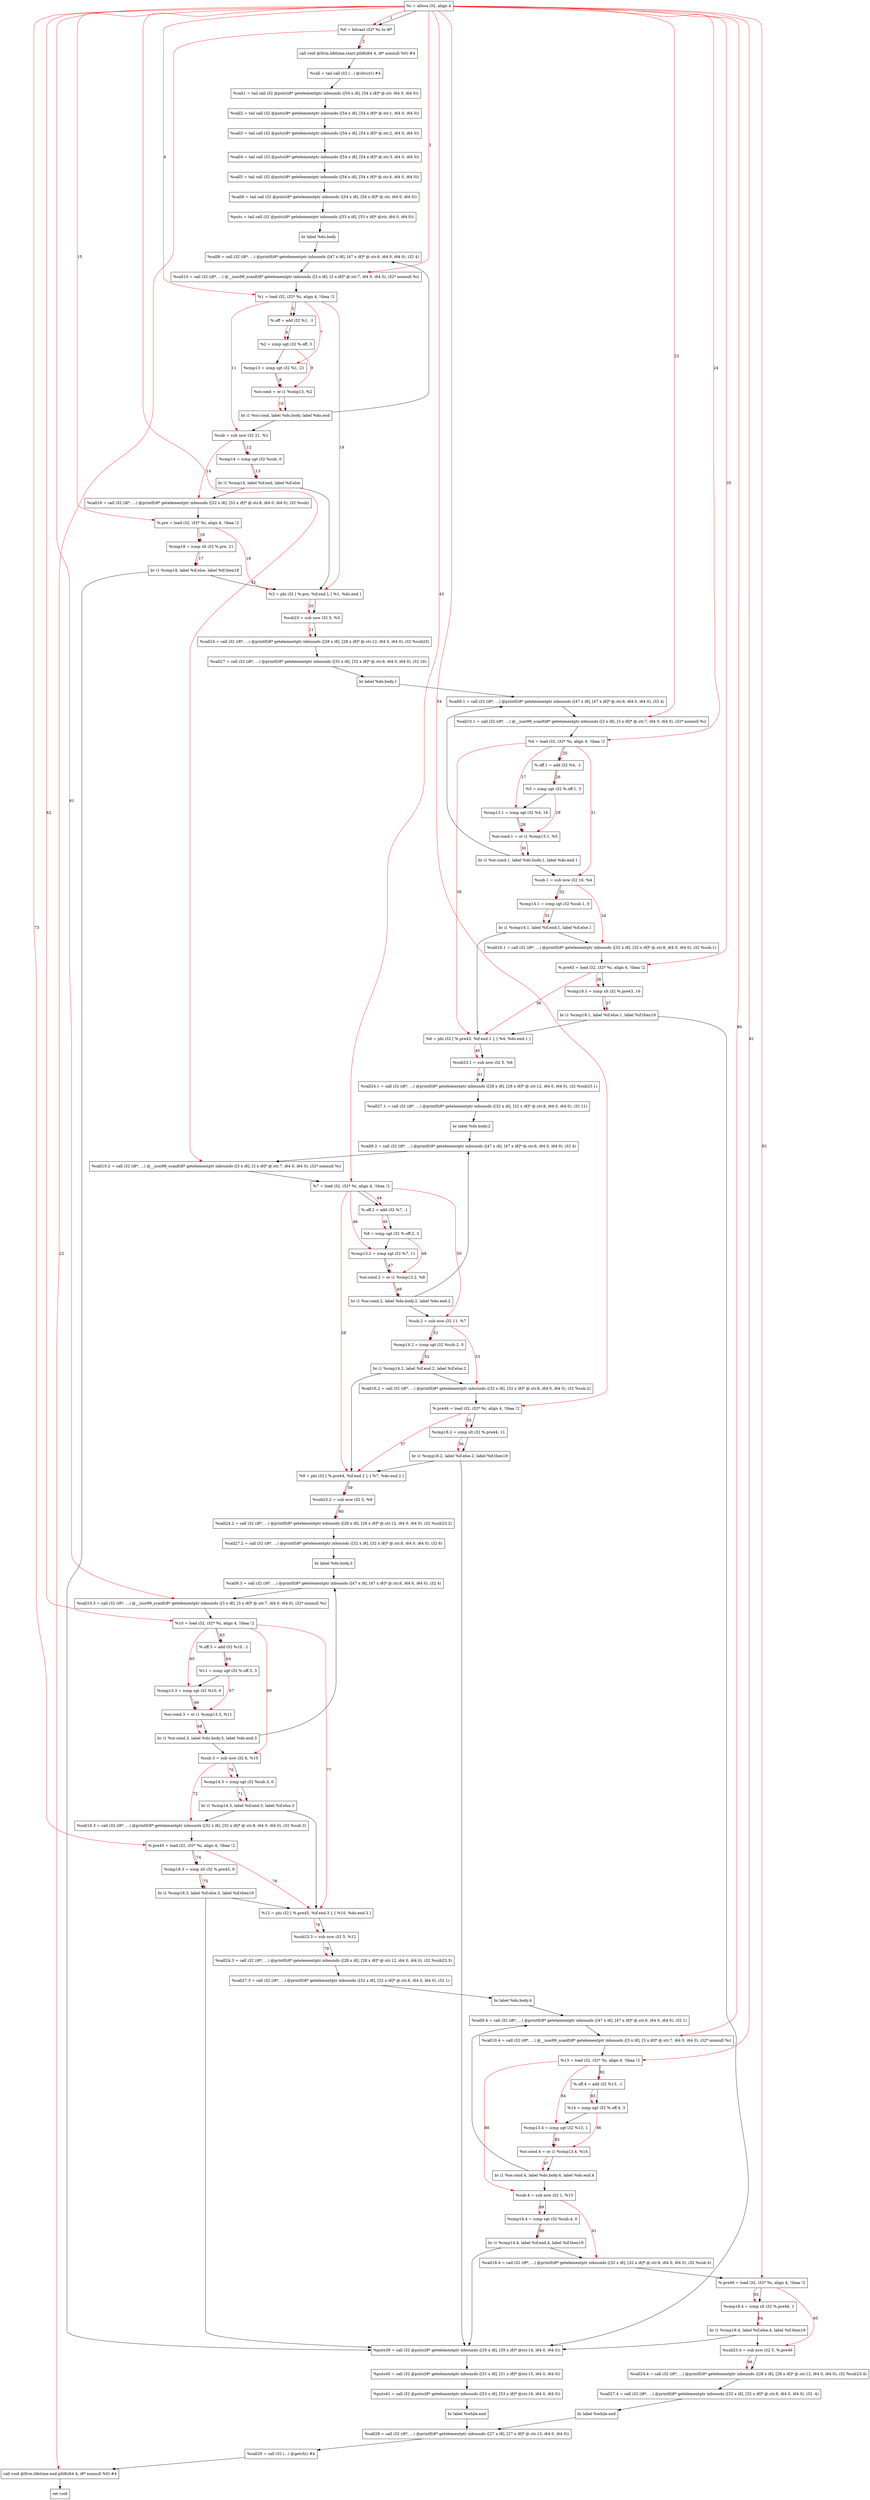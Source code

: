 digraph "CDFG for'func' function" {
	Node0x55e26b0f7cf8[shape=record, label="  %i = alloca i32, align 4"]
	Node0x55e26b0f83b8[shape=record, label="  %0 = bitcast i32* %i to i8*"]
	Node0x55e26b0f8818[shape=record, label="  call void @llvm.lifetime.start.p0i8(i64 4, i8* nonnull %0) #4"]
	Node0x55e26b0f8978[shape=record, label="  %call = tail call i32 (...) @clrscr() #4"]
	Node0x55e26b0f8de0[shape=record, label="  %call1 = tail call i32 @puts(i8* getelementptr inbounds ([54 x i8], [54 x i8]* @.str, i64 0, i64 0))"]
	Node0x55e26b0f8f70[shape=record, label="  %call2 = tail call i32 @puts(i8* getelementptr inbounds ([54 x i8], [54 x i8]* @.str.1, i64 0, i64 0))"]
	Node0x55e26b0f90e0[shape=record, label="  %call3 = tail call i32 @puts(i8* getelementptr inbounds ([54 x i8], [54 x i8]* @.str.2, i64 0, i64 0))"]
	Node0x55e26b0f9250[shape=record, label="  %call4 = tail call i32 @puts(i8* getelementptr inbounds ([54 x i8], [54 x i8]* @.str.3, i64 0, i64 0))"]
	Node0x55e26b0f93c0[shape=record, label="  %call5 = tail call i32 @puts(i8* getelementptr inbounds ([54 x i8], [54 x i8]* @.str.4, i64 0, i64 0))"]
	Node0x55e26b0f94b0[shape=record, label="  %call6 = tail call i32 @puts(i8* getelementptr inbounds ([54 x i8], [54 x i8]* @.str, i64 0, i64 0))"]
	Node0x55e26b0f9620[shape=record, label="  %puts = tail call i32 @puts(i8* getelementptr inbounds ([53 x i8], [53 x i8]* @str, i64 0, i64 0))"]
	Node0x55e26b0f97a8[shape=record, label="  br label %do.body"]
	Node0x55e26b0f9938[shape=record, label="  %call9 = call i32 (i8*, ...) @printf(i8* getelementptr inbounds ([47 x i8], [47 x i8]* @.str.6, i64 0, i64 0), i32 4)"]
	Node0x55e26b0f9ba8[shape=record, label="  %call10 = call i32 (i8*, ...) @__isoc99_scanf(i8* getelementptr inbounds ([3 x i8], [3 x i8]* @.str.7, i64 0, i64 0), i32* nonnull %i)"]
	Node0x55e26b0f9e08[shape=record, label="  %1 = load i32, i32* %i, align 4, !tbaa !2"]
	Node0x55e26b0fad80[shape=record, label="  %.off = add i32 %1, -1"]
	Node0x55e26b0fae20[shape=record, label="  %2 = icmp ugt i32 %.off, 3"]
	Node0x55e26b0faef0[shape=record, label="  %cmp13 = icmp sgt i32 %1, 21"]
	Node0x55e26b0faf60[shape=record, label="  %or.cond = or i1 %cmp13, %2"]
	Node0x55e26b0fb0d8[shape=record, label="  br i1 %or.cond, label %do.body, label %do.end"]
	Node0x55e26b0fb150[shape=record, label="  %sub = sub nsw i32 21, %1"]
	Node0x55e26b0fb210[shape=record, label="  %cmp14 = icmp sgt i32 %sub, 0"]
	Node0x55e26b0fb3f8[shape=record, label="  br i1 %cmp14, label %if.end, label %if.else"]
	Node0x55e26b0fb528[shape=record, label="  %call16 = call i32 (i8*, ...) @printf(i8* getelementptr inbounds ([32 x i8], [32 x i8]* @.str.8, i64 0, i64 0), i32 %sub)"]
	Node0x55e26b0fb048[shape=record, label="  %.pre = load i32, i32* %i, align 4, !tbaa !2"]
	Node0x55e26b0fbc30[shape=record, label="  %cmp18 = icmp slt i32 %.pre, 21"]
	Node0x55e26b0fc0d8[shape=record, label="  br i1 %cmp18, label %if.else, label %if.then19"]
	Node0x55e26b0fc1f0[shape=record, label="  %puts39 = call i32 @puts(i8* getelementptr inbounds ([35 x i8], [35 x i8]* @str.14, i64 0, i64 0))"]
	Node0x55e26b0fc360[shape=record, label="  %puts40 = call i32 @puts(i8* getelementptr inbounds ([31 x i8], [31 x i8]* @str.15, i64 0, i64 0))"]
	Node0x55e26b0fc4d0[shape=record, label="  %puts41 = call i32 @puts(i8* getelementptr inbounds ([53 x i8], [53 x i8]* @str.16, i64 0, i64 0))"]
	Node0x55e26b0fce18[shape=record, label="  br label %while.end"]
	Node0x55e26b0fce68[shape=record, label="  %3 = phi i32 [ %.pre, %if.end ], [ %1, %do.end ]"]
	Node0x55e26b0fcf60[shape=record, label="  %sub23 = sub nsw i32 5, %3"]
	Node0x55e26b0fd0a8[shape=record, label="  %call24 = call i32 (i8*, ...) @printf(i8* getelementptr inbounds ([28 x i8], [28 x i8]* @.str.12, i64 0, i64 0), i32 %sub23)"]
	Node0x55e26b0fd1e8[shape=record, label="  %call27 = call i32 (i8*, ...) @printf(i8* getelementptr inbounds ([32 x i8], [32 x i8]* @.str.8, i64 0, i64 0), i32 16)"]
	Node0x55e26b0fd328[shape=record, label="  br label %do.body.1"]
	Node0x55e26b0fd440[shape=record, label="  %call28 = call i32 (i8*, ...) @printf(i8* getelementptr inbounds ([27 x i8], [27 x i8]* @.str.13, i64 0, i64 0))"]
	Node0x55e26b0fd5f8[shape=record, label="  %call29 = call i32 (...) @getch() #4"]
	Node0x55e26b0fd8e8[shape=record, label="  call void @llvm.lifetime.end.p0i8(i64 4, i8* nonnull %0) #4"]
	Node0x55e26b0fd990[shape=record, label="  ret void"]
	Node0x55e26b0fda18[shape=record, label="  %call9.1 = call i32 (i8*, ...) @printf(i8* getelementptr inbounds ([47 x i8], [47 x i8]* @.str.6, i64 0, i64 0), i32 4)"]
	Node0x55e26b0fdb28[shape=record, label="  %call10.1 = call i32 (i8*, ...) @__isoc99_scanf(i8* getelementptr inbounds ([3 x i8], [3 x i8]* @.str.7, i64 0, i64 0), i32* nonnull %i)"]
	Node0x55e26b0fb368[shape=record, label="  %4 = load i32, i32* %i, align 4, !tbaa !2"]
	Node0x55e26b0fdc50[shape=record, label="  %.off.1 = add i32 %4, -1"]
	Node0x55e26b0fdcc0[shape=record, label="  %5 = icmp ugt i32 %.off.1, 3"]
	Node0x55e26b0fdd30[shape=record, label="  %cmp13.1 = icmp sgt i32 %4, 16"]
	Node0x55e26b0fddc0[shape=record, label="  %or.cond.1 = or i1 %cmp13.1, %5"]
	Node0x55e26b0fdf28[shape=record, label="  br i1 %or.cond.1, label %do.body.1, label %do.end.1"]
	Node0x55e26b0fdfa0[shape=record, label="  %sub.1 = sub nsw i32 16, %4"]
	Node0x55e26b0fe030[shape=record, label="  %cmp14.1 = icmp sgt i32 %sub.1, 0"]
	Node0x55e26b0fe238[shape=record, label="  br i1 %cmp14.1, label %if.end.1, label %if.else.1"]
	Node0x55e26b0fe2e8[shape=record, label="  %call16.1 = call i32 (i8*, ...) @printf(i8* getelementptr inbounds ([32 x i8], [32 x i8]* @.str.8, i64 0, i64 0), i32 %sub.1)"]
	Node0x55e26b0fde98[shape=record, label="  %.pre43 = load i32, i32* %i, align 4, !tbaa !2"]
	Node0x55e26b0fe3f0[shape=record, label="  %cmp18.1 = icmp slt i32 %.pre43, 16"]
	Node0x55e26b0fe498[shape=record, label="  br i1 %cmp18.1, label %if.else.1, label %if.then19"]
	Node0x55e26b0fe4e8[shape=record, label="  %6 = phi i32 [ %.pre43, %if.end.1 ], [ %4, %do.end.1 ]"]
	Node0x55e26b0fe5b0[shape=record, label="  %sub23.1 = sub nsw i32 5, %6"]
	Node0x55e26b0fec98[shape=record, label="  %call24.1 = call i32 (i8*, ...) @printf(i8* getelementptr inbounds ([28 x i8], [28 x i8]* @.str.12, i64 0, i64 0), i32 %sub23.1)"]
	Node0x55e26b0fede8[shape=record, label="  %call27.1 = call i32 (i8*, ...) @printf(i8* getelementptr inbounds ([32 x i8], [32 x i8]* @.str.8, i64 0, i64 0), i32 11)"]
	Node0x55e26b0fef58[shape=record, label="  br label %do.body.2"]
	Node0x55e26b0fefe8[shape=record, label="  %call9.2 = call i32 (i8*, ...) @printf(i8* getelementptr inbounds ([47 x i8], [47 x i8]* @.str.6, i64 0, i64 0), i32 4)"]
	Node0x55e26b0ff0f8[shape=record, label="  %call10.2 = call i32 (i8*, ...) @__isoc99_scanf(i8* getelementptr inbounds ([3 x i8], [3 x i8]* @.str.7, i64 0, i64 0), i32* nonnull %i)"]
	Node0x55e26b0fe1a8[shape=record, label="  %7 = load i32, i32* %i, align 4, !tbaa !2"]
	Node0x55e26b0ff200[shape=record, label="  %.off.2 = add i32 %7, -1"]
	Node0x55e26b0ff270[shape=record, label="  %8 = icmp ugt i32 %.off.2, 3"]
	Node0x55e26b0ff370[shape=record, label="  %cmp13.2 = icmp sgt i32 %7, 11"]
	Node0x55e26b0ff400[shape=record, label="  %or.cond.2 = or i1 %cmp13.2, %8"]
	Node0x55e26b0ff548[shape=record, label="  br i1 %or.cond.2, label %do.body.2, label %do.end.2"]
	Node0x55e26b0ff5c0[shape=record, label="  %sub.2 = sub nsw i32 11, %7"]
	Node0x55e26b0ff650[shape=record, label="  %cmp14.2 = icmp sgt i32 %sub.2, 0"]
	Node0x55e26b0ff858[shape=record, label="  br i1 %cmp14.2, label %if.end.2, label %if.else.2"]
	Node0x55e26b0ff908[shape=record, label="  %call16.2 = call i32 (i8*, ...) @printf(i8* getelementptr inbounds ([32 x i8], [32 x i8]* @.str.8, i64 0, i64 0), i32 %sub.2)"]
	Node0x55e26b0ff4b8[shape=record, label="  %.pre44 = load i32, i32* %i, align 4, !tbaa !2"]
	Node0x55e26b0ffa10[shape=record, label="  %cmp18.2 = icmp slt i32 %.pre44, 11"]
	Node0x55e26b0ffab8[shape=record, label="  br i1 %cmp18.2, label %if.else.2, label %if.then19"]
	Node0x55e26b0ffb08[shape=record, label="  %9 = phi i32 [ %.pre44, %if.end.2 ], [ %7, %do.end.2 ]"]
	Node0x55e26b0ffbd0[shape=record, label="  %sub23.2 = sub nsw i32 5, %9"]
	Node0x55e26b0ffc98[shape=record, label="  %call24.2 = call i32 (i8*, ...) @printf(i8* getelementptr inbounds ([28 x i8], [28 x i8]* @.str.12, i64 0, i64 0), i32 %sub23.2)"]
	Node0x55e26b0ffde8[shape=record, label="  %call27.2 = call i32 (i8*, ...) @printf(i8* getelementptr inbounds ([32 x i8], [32 x i8]* @.str.8, i64 0, i64 0), i32 6)"]
	Node0x55e26b0fff58[shape=record, label="  br label %do.body.3"]
	Node0x55e26b0fffe8[shape=record, label="  %call9.3 = call i32 (i8*, ...) @printf(i8* getelementptr inbounds ([47 x i8], [47 x i8]* @.str.6, i64 0, i64 0), i32 4)"]
	Node0x55e26b1000f8[shape=record, label="  %call10.3 = call i32 (i8*, ...) @__isoc99_scanf(i8* getelementptr inbounds ([3 x i8], [3 x i8]* @.str.7, i64 0, i64 0), i32* nonnull %i)"]
	Node0x55e26b0ff7c8[shape=record, label="  %10 = load i32, i32* %i, align 4, !tbaa !2"]
	Node0x55e26b100200[shape=record, label="  %.off.3 = add i32 %10, -1"]
	Node0x55e26b100270[shape=record, label="  %11 = icmp ugt i32 %.off.3, 3"]
	Node0x55e26b1002e0[shape=record, label="  %cmp13.3 = icmp sgt i32 %10, 6"]
	Node0x55e26b100370[shape=record, label="  %or.cond.3 = or i1 %cmp13.3, %11"]
	Node0x55e26b0fc698[shape=record, label="  br i1 %or.cond.3, label %do.body.3, label %do.end.3"]
	Node0x55e26b0fc710[shape=record, label="  %sub.3 = sub nsw i32 6, %10"]
	Node0x55e26b0fc7a0[shape=record, label="  %cmp14.3 = icmp sgt i32 %sub.3, 0"]
	Node0x55e26b0fc9a8[shape=record, label="  br i1 %cmp14.3, label %if.end.3, label %if.else.3"]
	Node0x55e26b0fca58[shape=record, label="  %call16.3 = call i32 (i8*, ...) @printf(i8* getelementptr inbounds ([32 x i8], [32 x i8]* @.str.8, i64 0, i64 0), i32 %sub.3)"]
	Node0x55e26b0fc608[shape=record, label="  %.pre45 = load i32, i32* %i, align 4, !tbaa !2"]
	Node0x55e26b0fcb60[shape=record, label="  %cmp18.3 = icmp slt i32 %.pre45, 6"]
	Node0x55e26b0fcc08[shape=record, label="  br i1 %cmp18.3, label %if.else.3, label %if.then19"]
	Node0x55e26b0fcc58[shape=record, label="  %12 = phi i32 [ %.pre45, %if.end.3 ], [ %10, %do.end.3 ]"]
	Node0x55e26b0fcd20[shape=record, label="  %sub23.3 = sub nsw i32 5, %12"]
	Node0x55e26b101458[shape=record, label="  %call24.3 = call i32 (i8*, ...) @printf(i8* getelementptr inbounds ([28 x i8], [28 x i8]* @.str.12, i64 0, i64 0), i32 %sub23.3)"]
	Node0x55e26b101578[shape=record, label="  %call27.3 = call i32 (i8*, ...) @printf(i8* getelementptr inbounds ([32 x i8], [32 x i8]* @.str.8, i64 0, i64 0), i32 1)"]
	Node0x55e26b1016e8[shape=record, label="  br label %do.body.4"]
	Node0x55e26b101778[shape=record, label="  %call9.4 = call i32 (i8*, ...) @printf(i8* getelementptr inbounds ([47 x i8], [47 x i8]* @.str.6, i64 0, i64 0), i32 1)"]
	Node0x55e26b101888[shape=record, label="  %call10.4 = call i32 (i8*, ...) @__isoc99_scanf(i8* getelementptr inbounds ([3 x i8], [3 x i8]* @.str.7, i64 0, i64 0), i32* nonnull %i)"]
	Node0x55e26b0fc918[shape=record, label="  %13 = load i32, i32* %i, align 4, !tbaa !2"]
	Node0x55e26b101990[shape=record, label="  %.off.4 = add i32 %13, -1"]
	Node0x55e26b101a00[shape=record, label="  %14 = icmp ugt i32 %.off.4, 3"]
	Node0x55e26b101a70[shape=record, label="  %cmp13.4 = icmp sgt i32 %13, 1"]
	Node0x55e26b101b00[shape=record, label="  %or.cond.4 = or i1 %cmp13.4, %14"]
	Node0x55e26b101c98[shape=record, label="  br i1 %or.cond.4, label %do.body.4, label %do.end.4"]
	Node0x55e26b101d10[shape=record, label="  %sub.4 = sub nsw i32 1, %13"]
	Node0x55e26b101da0[shape=record, label="  %cmp14.4 = icmp sgt i32 %sub.4, 0"]
	Node0x55e26b101ec8[shape=record, label="  br i1 %cmp14.4, label %if.end.4, label %if.then19"]
	Node0x55e26b101f78[shape=record, label="  %call16.4 = call i32 (i8*, ...) @printf(i8* getelementptr inbounds ([32 x i8], [32 x i8]* @.str.8, i64 0, i64 0), i32 %sub.4)"]
	Node0x55e26b101c08[shape=record, label="  %.pre46 = load i32, i32* %i, align 4, !tbaa !2"]
	Node0x55e26b0fe640[shape=record, label="  %cmp18.4 = icmp slt i32 %.pre46, 1"]
	Node0x55e26b0fe7c8[shape=record, label="  br i1 %cmp18.4, label %if.else.4, label %if.then19"]
	Node0x55e26b0fe840[shape=record, label="  %sub23.4 = sub nsw i32 5, %.pre46"]
	Node0x55e26b0fe908[shape=record, label="  %call24.4 = call i32 (i8*, ...) @printf(i8* getelementptr inbounds ([28 x i8], [28 x i8]* @.str.12, i64 0, i64 0), i32 %sub23.4)"]
	Node0x55e26b0fea58[shape=record, label="  %call27.4 = call i32 (i8*, ...) @printf(i8* getelementptr inbounds ([32 x i8], [32 x i8]* @.str.8, i64 0, i64 0), i32 -4)"]
	Node0x55e26b0fe738[shape=record, label="  br label %while.end"]
	Node0x55e26b0f7cf8 -> Node0x55e26b0f83b8
	Node0x55e26b0f83b8 -> Node0x55e26b0f8818
	Node0x55e26b0f8818 -> Node0x55e26b0f8978
	Node0x55e26b0f8978 -> Node0x55e26b0f8de0
	Node0x55e26b0f8de0 -> Node0x55e26b0f8f70
	Node0x55e26b0f8f70 -> Node0x55e26b0f90e0
	Node0x55e26b0f90e0 -> Node0x55e26b0f9250
	Node0x55e26b0f9250 -> Node0x55e26b0f93c0
	Node0x55e26b0f93c0 -> Node0x55e26b0f94b0
	Node0x55e26b0f94b0 -> Node0x55e26b0f9620
	Node0x55e26b0f9620 -> Node0x55e26b0f97a8
	Node0x55e26b0f97a8 -> Node0x55e26b0f9938
	Node0x55e26b0f9938 -> Node0x55e26b0f9ba8
	Node0x55e26b0f9ba8 -> Node0x55e26b0f9e08
	Node0x55e26b0f9e08 -> Node0x55e26b0fad80
	Node0x55e26b0fad80 -> Node0x55e26b0fae20
	Node0x55e26b0fae20 -> Node0x55e26b0faef0
	Node0x55e26b0faef0 -> Node0x55e26b0faf60
	Node0x55e26b0faf60 -> Node0x55e26b0fb0d8
	Node0x55e26b0fb0d8 -> Node0x55e26b0f9938
	Node0x55e26b0fb0d8 -> Node0x55e26b0fb150
	Node0x55e26b0fb150 -> Node0x55e26b0fb210
	Node0x55e26b0fb210 -> Node0x55e26b0fb3f8
	Node0x55e26b0fb3f8 -> Node0x55e26b0fb528
	Node0x55e26b0fb3f8 -> Node0x55e26b0fce68
	Node0x55e26b0fb528 -> Node0x55e26b0fb048
	Node0x55e26b0fb048 -> Node0x55e26b0fbc30
	Node0x55e26b0fbc30 -> Node0x55e26b0fc0d8
	Node0x55e26b0fc0d8 -> Node0x55e26b0fce68
	Node0x55e26b0fc0d8 -> Node0x55e26b0fc1f0
	Node0x55e26b0fc1f0 -> Node0x55e26b0fc360
	Node0x55e26b0fc360 -> Node0x55e26b0fc4d0
	Node0x55e26b0fc4d0 -> Node0x55e26b0fce18
	Node0x55e26b0fce18 -> Node0x55e26b0fd440
	Node0x55e26b0fce68 -> Node0x55e26b0fcf60
	Node0x55e26b0fcf60 -> Node0x55e26b0fd0a8
	Node0x55e26b0fd0a8 -> Node0x55e26b0fd1e8
	Node0x55e26b0fd1e8 -> Node0x55e26b0fd328
	Node0x55e26b0fd328 -> Node0x55e26b0fda18
	Node0x55e26b0fd440 -> Node0x55e26b0fd5f8
	Node0x55e26b0fd5f8 -> Node0x55e26b0fd8e8
	Node0x55e26b0fd8e8 -> Node0x55e26b0fd990
	Node0x55e26b0fda18 -> Node0x55e26b0fdb28
	Node0x55e26b0fdb28 -> Node0x55e26b0fb368
	Node0x55e26b0fb368 -> Node0x55e26b0fdc50
	Node0x55e26b0fdc50 -> Node0x55e26b0fdcc0
	Node0x55e26b0fdcc0 -> Node0x55e26b0fdd30
	Node0x55e26b0fdd30 -> Node0x55e26b0fddc0
	Node0x55e26b0fddc0 -> Node0x55e26b0fdf28
	Node0x55e26b0fdf28 -> Node0x55e26b0fda18
	Node0x55e26b0fdf28 -> Node0x55e26b0fdfa0
	Node0x55e26b0fdfa0 -> Node0x55e26b0fe030
	Node0x55e26b0fe030 -> Node0x55e26b0fe238
	Node0x55e26b0fe238 -> Node0x55e26b0fe2e8
	Node0x55e26b0fe238 -> Node0x55e26b0fe4e8
	Node0x55e26b0fe2e8 -> Node0x55e26b0fde98
	Node0x55e26b0fde98 -> Node0x55e26b0fe3f0
	Node0x55e26b0fe3f0 -> Node0x55e26b0fe498
	Node0x55e26b0fe498 -> Node0x55e26b0fe4e8
	Node0x55e26b0fe498 -> Node0x55e26b0fc1f0
	Node0x55e26b0fe4e8 -> Node0x55e26b0fe5b0
	Node0x55e26b0fe5b0 -> Node0x55e26b0fec98
	Node0x55e26b0fec98 -> Node0x55e26b0fede8
	Node0x55e26b0fede8 -> Node0x55e26b0fef58
	Node0x55e26b0fef58 -> Node0x55e26b0fefe8
	Node0x55e26b0fefe8 -> Node0x55e26b0ff0f8
	Node0x55e26b0ff0f8 -> Node0x55e26b0fe1a8
	Node0x55e26b0fe1a8 -> Node0x55e26b0ff200
	Node0x55e26b0ff200 -> Node0x55e26b0ff270
	Node0x55e26b0ff270 -> Node0x55e26b0ff370
	Node0x55e26b0ff370 -> Node0x55e26b0ff400
	Node0x55e26b0ff400 -> Node0x55e26b0ff548
	Node0x55e26b0ff548 -> Node0x55e26b0fefe8
	Node0x55e26b0ff548 -> Node0x55e26b0ff5c0
	Node0x55e26b0ff5c0 -> Node0x55e26b0ff650
	Node0x55e26b0ff650 -> Node0x55e26b0ff858
	Node0x55e26b0ff858 -> Node0x55e26b0ff908
	Node0x55e26b0ff858 -> Node0x55e26b0ffb08
	Node0x55e26b0ff908 -> Node0x55e26b0ff4b8
	Node0x55e26b0ff4b8 -> Node0x55e26b0ffa10
	Node0x55e26b0ffa10 -> Node0x55e26b0ffab8
	Node0x55e26b0ffab8 -> Node0x55e26b0ffb08
	Node0x55e26b0ffab8 -> Node0x55e26b0fc1f0
	Node0x55e26b0ffb08 -> Node0x55e26b0ffbd0
	Node0x55e26b0ffbd0 -> Node0x55e26b0ffc98
	Node0x55e26b0ffc98 -> Node0x55e26b0ffde8
	Node0x55e26b0ffde8 -> Node0x55e26b0fff58
	Node0x55e26b0fff58 -> Node0x55e26b0fffe8
	Node0x55e26b0fffe8 -> Node0x55e26b1000f8
	Node0x55e26b1000f8 -> Node0x55e26b0ff7c8
	Node0x55e26b0ff7c8 -> Node0x55e26b100200
	Node0x55e26b100200 -> Node0x55e26b100270
	Node0x55e26b100270 -> Node0x55e26b1002e0
	Node0x55e26b1002e0 -> Node0x55e26b100370
	Node0x55e26b100370 -> Node0x55e26b0fc698
	Node0x55e26b0fc698 -> Node0x55e26b0fffe8
	Node0x55e26b0fc698 -> Node0x55e26b0fc710
	Node0x55e26b0fc710 -> Node0x55e26b0fc7a0
	Node0x55e26b0fc7a0 -> Node0x55e26b0fc9a8
	Node0x55e26b0fc9a8 -> Node0x55e26b0fca58
	Node0x55e26b0fc9a8 -> Node0x55e26b0fcc58
	Node0x55e26b0fca58 -> Node0x55e26b0fc608
	Node0x55e26b0fc608 -> Node0x55e26b0fcb60
	Node0x55e26b0fcb60 -> Node0x55e26b0fcc08
	Node0x55e26b0fcc08 -> Node0x55e26b0fcc58
	Node0x55e26b0fcc08 -> Node0x55e26b0fc1f0
	Node0x55e26b0fcc58 -> Node0x55e26b0fcd20
	Node0x55e26b0fcd20 -> Node0x55e26b101458
	Node0x55e26b101458 -> Node0x55e26b101578
	Node0x55e26b101578 -> Node0x55e26b1016e8
	Node0x55e26b1016e8 -> Node0x55e26b101778
	Node0x55e26b101778 -> Node0x55e26b101888
	Node0x55e26b101888 -> Node0x55e26b0fc918
	Node0x55e26b0fc918 -> Node0x55e26b101990
	Node0x55e26b101990 -> Node0x55e26b101a00
	Node0x55e26b101a00 -> Node0x55e26b101a70
	Node0x55e26b101a70 -> Node0x55e26b101b00
	Node0x55e26b101b00 -> Node0x55e26b101c98
	Node0x55e26b101c98 -> Node0x55e26b101778
	Node0x55e26b101c98 -> Node0x55e26b101d10
	Node0x55e26b101d10 -> Node0x55e26b101da0
	Node0x55e26b101da0 -> Node0x55e26b101ec8
	Node0x55e26b101ec8 -> Node0x55e26b101f78
	Node0x55e26b101ec8 -> Node0x55e26b0fc1f0
	Node0x55e26b101f78 -> Node0x55e26b101c08
	Node0x55e26b101c08 -> Node0x55e26b0fe640
	Node0x55e26b0fe640 -> Node0x55e26b0fe7c8
	Node0x55e26b0fe7c8 -> Node0x55e26b0fe840
	Node0x55e26b0fe7c8 -> Node0x55e26b0fc1f0
	Node0x55e26b0fe840 -> Node0x55e26b0fe908
	Node0x55e26b0fe908 -> Node0x55e26b0fea58
	Node0x55e26b0fea58 -> Node0x55e26b0fe738
	Node0x55e26b0fe738 -> Node0x55e26b0fd440
edge [color=red]
	Node0x55e26b0f7cf8 -> Node0x55e26b0f83b8[label="1"]
	Node0x55e26b0f83b8 -> Node0x55e26b0f8818[label="2"]
	Node0x55e26b0f7cf8 -> Node0x55e26b0f9ba8[label="3"]
	Node0x55e26b0f7cf8 -> Node0x55e26b0f9e08[label="4"]
	Node0x55e26b0f9e08 -> Node0x55e26b0fad80[label="5"]
	Node0x55e26b0fad80 -> Node0x55e26b0fae20[label="6"]
	Node0x55e26b0f9e08 -> Node0x55e26b0faef0[label="7"]
	Node0x55e26b0faef0 -> Node0x55e26b0faf60[label="8"]
	Node0x55e26b0fae20 -> Node0x55e26b0faf60[label="9"]
	Node0x55e26b0faf60 -> Node0x55e26b0fb0d8[label="10"]
	Node0x55e26b0f9e08 -> Node0x55e26b0fb150[label="11"]
	Node0x55e26b0fb150 -> Node0x55e26b0fb210[label="12"]
	Node0x55e26b0fb210 -> Node0x55e26b0fb3f8[label="13"]
	Node0x55e26b0fb150 -> Node0x55e26b0fb528[label="14"]
	Node0x55e26b0f7cf8 -> Node0x55e26b0fb048[label="15"]
	Node0x55e26b0fb048 -> Node0x55e26b0fbc30[label="16"]
	Node0x55e26b0fbc30 -> Node0x55e26b0fc0d8[label="17"]
	Node0x55e26b0fb048 -> Node0x55e26b0fce68[label="18"]
	Node0x55e26b0f9e08 -> Node0x55e26b0fce68[label="19"]
	Node0x55e26b0fce68 -> Node0x55e26b0fcf60[label="20"]
	Node0x55e26b0fcf60 -> Node0x55e26b0fd0a8[label="21"]
	Node0x55e26b0f83b8 -> Node0x55e26b0fd8e8[label="22"]
	Node0x55e26b0f7cf8 -> Node0x55e26b0fdb28[label="23"]
	Node0x55e26b0f7cf8 -> Node0x55e26b0fb368[label="24"]
	Node0x55e26b0fb368 -> Node0x55e26b0fdc50[label="25"]
	Node0x55e26b0fdc50 -> Node0x55e26b0fdcc0[label="26"]
	Node0x55e26b0fb368 -> Node0x55e26b0fdd30[label="27"]
	Node0x55e26b0fdd30 -> Node0x55e26b0fddc0[label="28"]
	Node0x55e26b0fdcc0 -> Node0x55e26b0fddc0[label="29"]
	Node0x55e26b0fddc0 -> Node0x55e26b0fdf28[label="30"]
	Node0x55e26b0fb368 -> Node0x55e26b0fdfa0[label="31"]
	Node0x55e26b0fdfa0 -> Node0x55e26b0fe030[label="32"]
	Node0x55e26b0fe030 -> Node0x55e26b0fe238[label="33"]
	Node0x55e26b0fdfa0 -> Node0x55e26b0fe2e8[label="34"]
	Node0x55e26b0f7cf8 -> Node0x55e26b0fde98[label="35"]
	Node0x55e26b0fde98 -> Node0x55e26b0fe3f0[label="36"]
	Node0x55e26b0fe3f0 -> Node0x55e26b0fe498[label="37"]
	Node0x55e26b0fde98 -> Node0x55e26b0fe4e8[label="38"]
	Node0x55e26b0fb368 -> Node0x55e26b0fe4e8[label="39"]
	Node0x55e26b0fe4e8 -> Node0x55e26b0fe5b0[label="40"]
	Node0x55e26b0fe5b0 -> Node0x55e26b0fec98[label="41"]
	Node0x55e26b0f7cf8 -> Node0x55e26b0ff0f8[label="42"]
	Node0x55e26b0f7cf8 -> Node0x55e26b0fe1a8[label="43"]
	Node0x55e26b0fe1a8 -> Node0x55e26b0ff200[label="44"]
	Node0x55e26b0ff200 -> Node0x55e26b0ff270[label="45"]
	Node0x55e26b0fe1a8 -> Node0x55e26b0ff370[label="46"]
	Node0x55e26b0ff370 -> Node0x55e26b0ff400[label="47"]
	Node0x55e26b0ff270 -> Node0x55e26b0ff400[label="48"]
	Node0x55e26b0ff400 -> Node0x55e26b0ff548[label="49"]
	Node0x55e26b0fe1a8 -> Node0x55e26b0ff5c0[label="50"]
	Node0x55e26b0ff5c0 -> Node0x55e26b0ff650[label="51"]
	Node0x55e26b0ff650 -> Node0x55e26b0ff858[label="52"]
	Node0x55e26b0ff5c0 -> Node0x55e26b0ff908[label="53"]
	Node0x55e26b0f7cf8 -> Node0x55e26b0ff4b8[label="54"]
	Node0x55e26b0ff4b8 -> Node0x55e26b0ffa10[label="55"]
	Node0x55e26b0ffa10 -> Node0x55e26b0ffab8[label="56"]
	Node0x55e26b0ff4b8 -> Node0x55e26b0ffb08[label="57"]
	Node0x55e26b0fe1a8 -> Node0x55e26b0ffb08[label="58"]
	Node0x55e26b0ffb08 -> Node0x55e26b0ffbd0[label="59"]
	Node0x55e26b0ffbd0 -> Node0x55e26b0ffc98[label="60"]
	Node0x55e26b0f7cf8 -> Node0x55e26b1000f8[label="61"]
	Node0x55e26b0f7cf8 -> Node0x55e26b0ff7c8[label="62"]
	Node0x55e26b0ff7c8 -> Node0x55e26b100200[label="63"]
	Node0x55e26b100200 -> Node0x55e26b100270[label="64"]
	Node0x55e26b0ff7c8 -> Node0x55e26b1002e0[label="65"]
	Node0x55e26b1002e0 -> Node0x55e26b100370[label="66"]
	Node0x55e26b100270 -> Node0x55e26b100370[label="67"]
	Node0x55e26b100370 -> Node0x55e26b0fc698[label="68"]
	Node0x55e26b0ff7c8 -> Node0x55e26b0fc710[label="69"]
	Node0x55e26b0fc710 -> Node0x55e26b0fc7a0[label="70"]
	Node0x55e26b0fc7a0 -> Node0x55e26b0fc9a8[label="71"]
	Node0x55e26b0fc710 -> Node0x55e26b0fca58[label="72"]
	Node0x55e26b0f7cf8 -> Node0x55e26b0fc608[label="73"]
	Node0x55e26b0fc608 -> Node0x55e26b0fcb60[label="74"]
	Node0x55e26b0fcb60 -> Node0x55e26b0fcc08[label="75"]
	Node0x55e26b0fc608 -> Node0x55e26b0fcc58[label="76"]
	Node0x55e26b0ff7c8 -> Node0x55e26b0fcc58[label="77"]
	Node0x55e26b0fcc58 -> Node0x55e26b0fcd20[label="78"]
	Node0x55e26b0fcd20 -> Node0x55e26b101458[label="79"]
	Node0x55e26b0f7cf8 -> Node0x55e26b101888[label="80"]
	Node0x55e26b0f7cf8 -> Node0x55e26b0fc918[label="81"]
	Node0x55e26b0fc918 -> Node0x55e26b101990[label="82"]
	Node0x55e26b101990 -> Node0x55e26b101a00[label="83"]
	Node0x55e26b0fc918 -> Node0x55e26b101a70[label="84"]
	Node0x55e26b101a70 -> Node0x55e26b101b00[label="85"]
	Node0x55e26b101a00 -> Node0x55e26b101b00[label="86"]
	Node0x55e26b101b00 -> Node0x55e26b101c98[label="87"]
	Node0x55e26b0fc918 -> Node0x55e26b101d10[label="88"]
	Node0x55e26b101d10 -> Node0x55e26b101da0[label="89"]
	Node0x55e26b101da0 -> Node0x55e26b101ec8[label="90"]
	Node0x55e26b101d10 -> Node0x55e26b101f78[label="91"]
	Node0x55e26b0f7cf8 -> Node0x55e26b101c08[label="92"]
	Node0x55e26b101c08 -> Node0x55e26b0fe640[label="93"]
	Node0x55e26b0fe640 -> Node0x55e26b0fe7c8[label="94"]
	Node0x55e26b101c08 -> Node0x55e26b0fe840[label="95"]
	Node0x55e26b0fe840 -> Node0x55e26b0fe908[label="96"]
}
